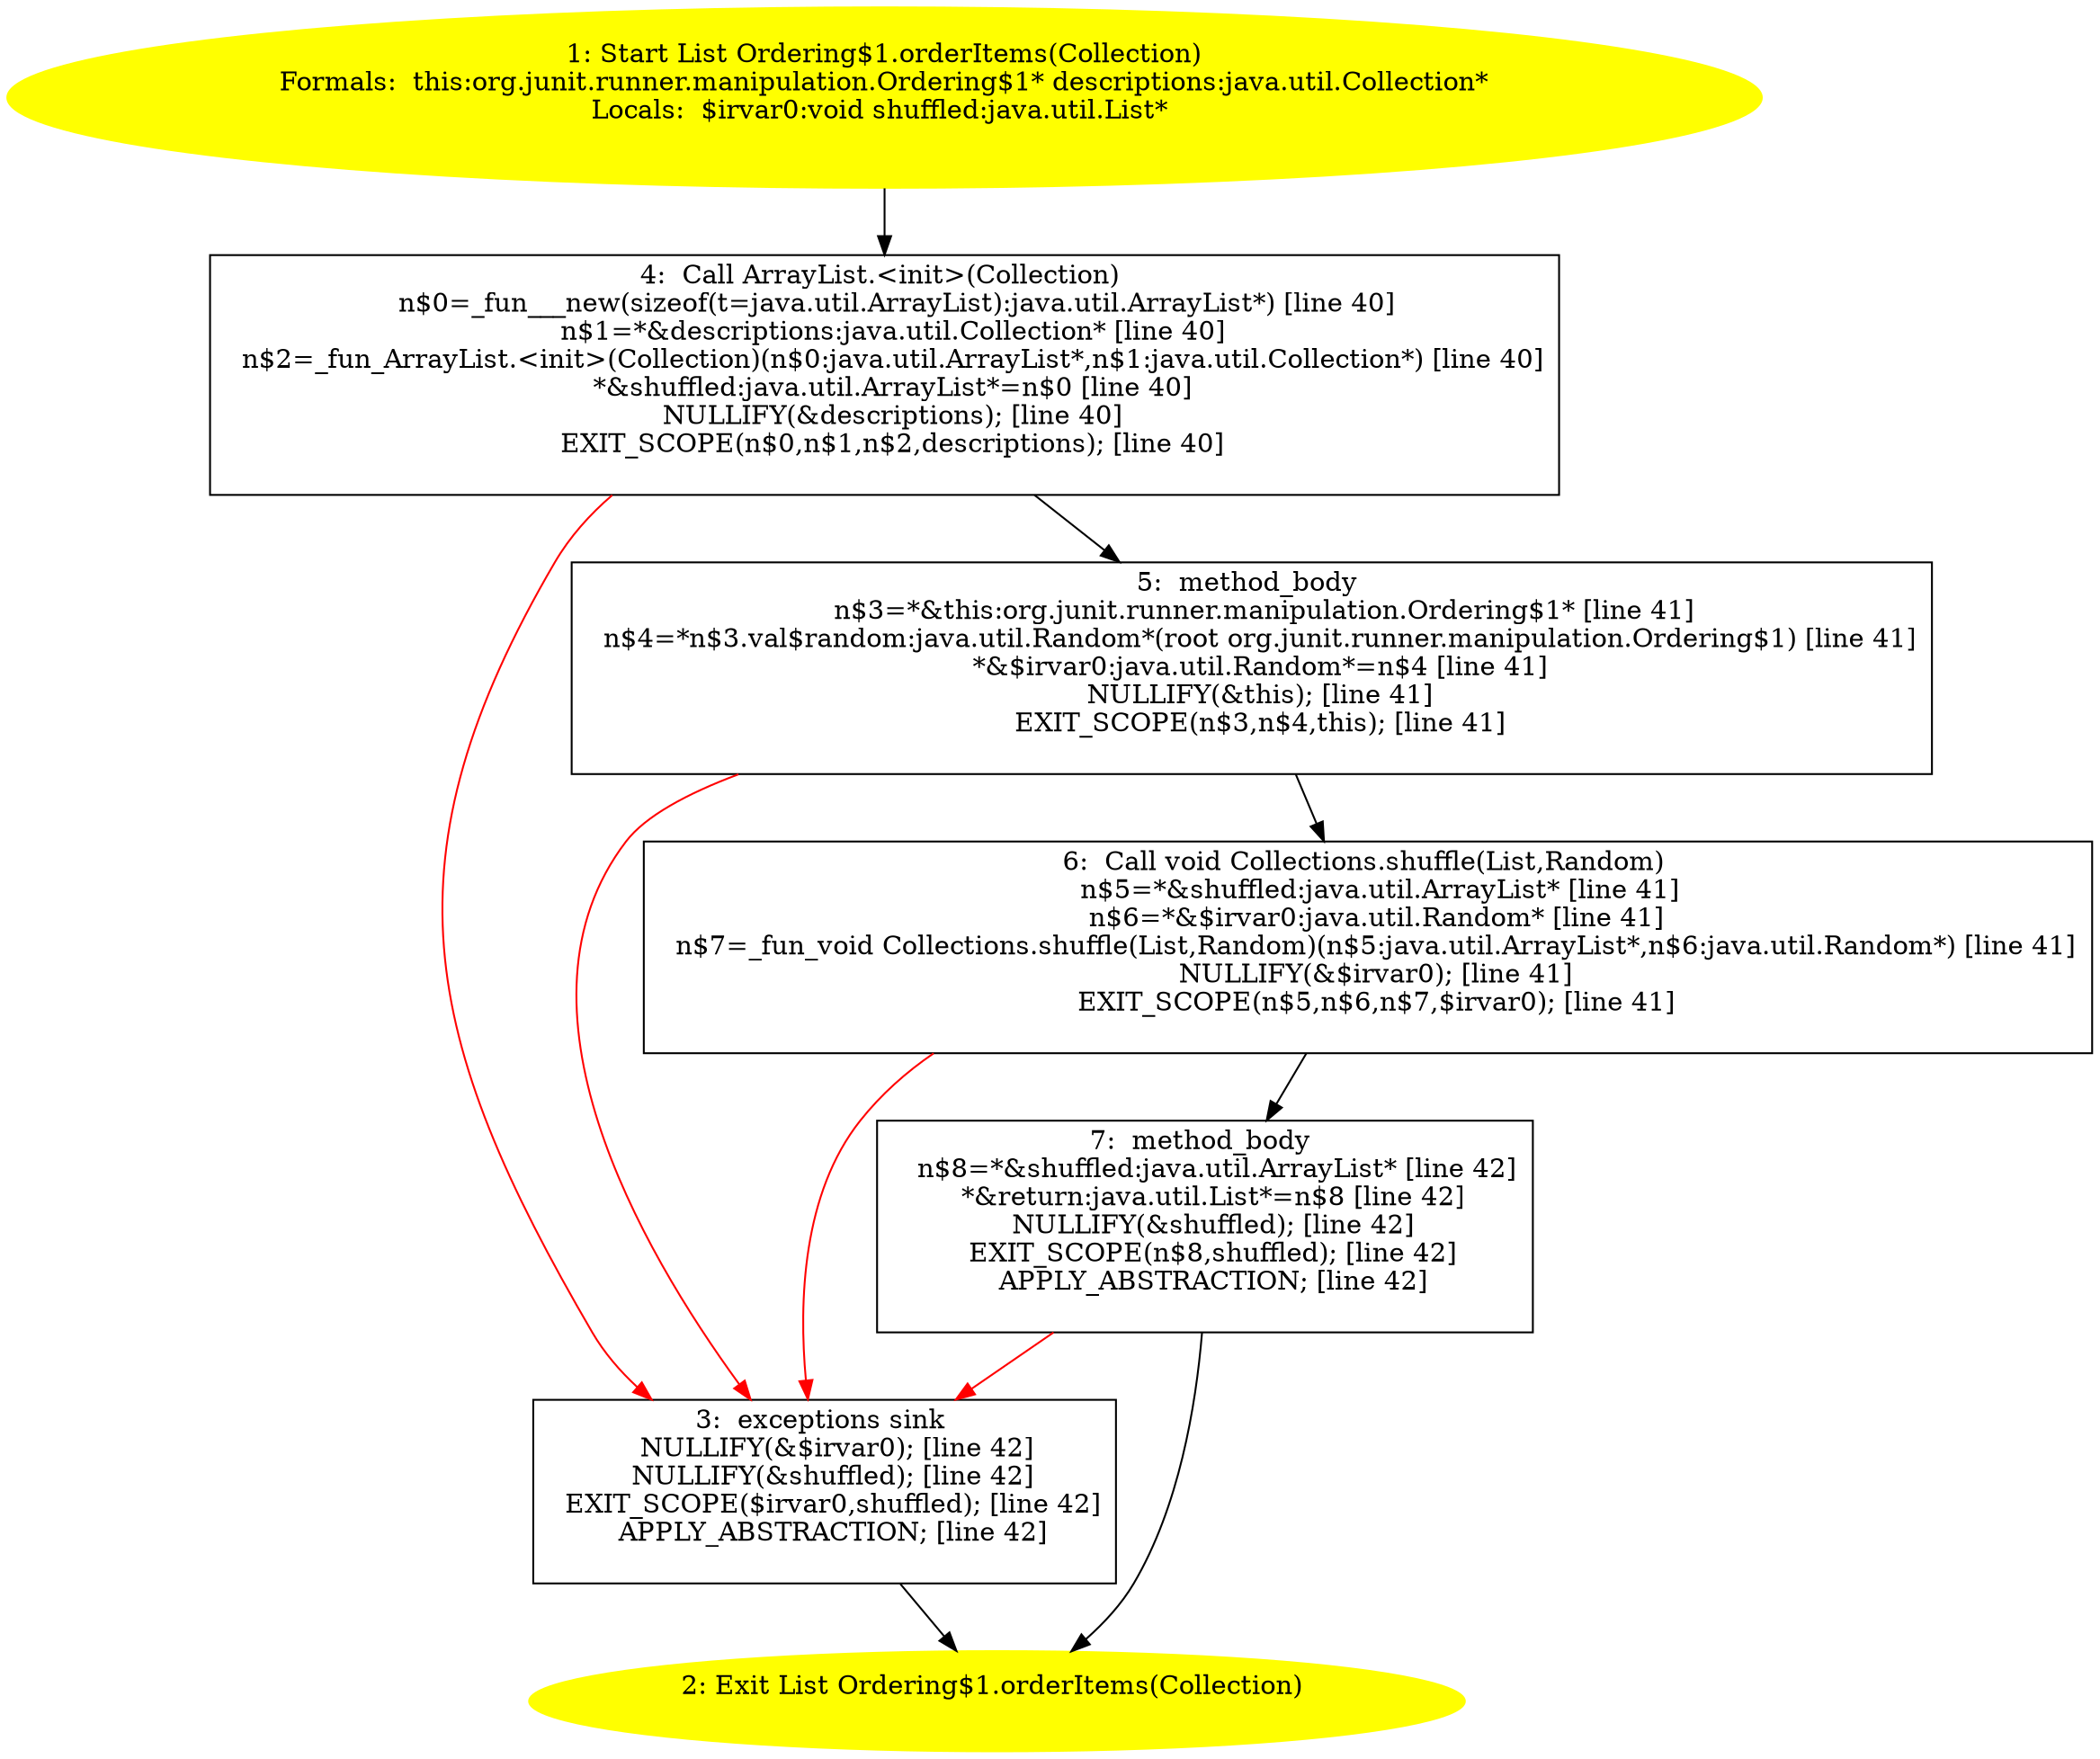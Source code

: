 /* @generated */
digraph cfg {
"org.junit.runner.manipulation.Ordering$1.orderItems(java.util.Collection):java.util.List.0fd908fc0950817e1703874c5b749a0a_1" [label="1: Start List Ordering$1.orderItems(Collection)\nFormals:  this:org.junit.runner.manipulation.Ordering$1* descriptions:java.util.Collection*\nLocals:  $irvar0:void shuffled:java.util.List* \n  " color=yellow style=filled]
	

	 "org.junit.runner.manipulation.Ordering$1.orderItems(java.util.Collection):java.util.List.0fd908fc0950817e1703874c5b749a0a_1" -> "org.junit.runner.manipulation.Ordering$1.orderItems(java.util.Collection):java.util.List.0fd908fc0950817e1703874c5b749a0a_4" ;
"org.junit.runner.manipulation.Ordering$1.orderItems(java.util.Collection):java.util.List.0fd908fc0950817e1703874c5b749a0a_2" [label="2: Exit List Ordering$1.orderItems(Collection) \n  " color=yellow style=filled]
	

"org.junit.runner.manipulation.Ordering$1.orderItems(java.util.Collection):java.util.List.0fd908fc0950817e1703874c5b749a0a_3" [label="3:  exceptions sink \n   NULLIFY(&$irvar0); [line 42]\n  NULLIFY(&shuffled); [line 42]\n  EXIT_SCOPE($irvar0,shuffled); [line 42]\n  APPLY_ABSTRACTION; [line 42]\n " shape="box"]
	

	 "org.junit.runner.manipulation.Ordering$1.orderItems(java.util.Collection):java.util.List.0fd908fc0950817e1703874c5b749a0a_3" -> "org.junit.runner.manipulation.Ordering$1.orderItems(java.util.Collection):java.util.List.0fd908fc0950817e1703874c5b749a0a_2" ;
"org.junit.runner.manipulation.Ordering$1.orderItems(java.util.Collection):java.util.List.0fd908fc0950817e1703874c5b749a0a_4" [label="4:  Call ArrayList.<init>(Collection) \n   n$0=_fun___new(sizeof(t=java.util.ArrayList):java.util.ArrayList*) [line 40]\n  n$1=*&descriptions:java.util.Collection* [line 40]\n  n$2=_fun_ArrayList.<init>(Collection)(n$0:java.util.ArrayList*,n$1:java.util.Collection*) [line 40]\n  *&shuffled:java.util.ArrayList*=n$0 [line 40]\n  NULLIFY(&descriptions); [line 40]\n  EXIT_SCOPE(n$0,n$1,n$2,descriptions); [line 40]\n " shape="box"]
	

	 "org.junit.runner.manipulation.Ordering$1.orderItems(java.util.Collection):java.util.List.0fd908fc0950817e1703874c5b749a0a_4" -> "org.junit.runner.manipulation.Ordering$1.orderItems(java.util.Collection):java.util.List.0fd908fc0950817e1703874c5b749a0a_5" ;
	 "org.junit.runner.manipulation.Ordering$1.orderItems(java.util.Collection):java.util.List.0fd908fc0950817e1703874c5b749a0a_4" -> "org.junit.runner.manipulation.Ordering$1.orderItems(java.util.Collection):java.util.List.0fd908fc0950817e1703874c5b749a0a_3" [color="red" ];
"org.junit.runner.manipulation.Ordering$1.orderItems(java.util.Collection):java.util.List.0fd908fc0950817e1703874c5b749a0a_5" [label="5:  method_body \n   n$3=*&this:org.junit.runner.manipulation.Ordering$1* [line 41]\n  n$4=*n$3.val$random:java.util.Random*(root org.junit.runner.manipulation.Ordering$1) [line 41]\n  *&$irvar0:java.util.Random*=n$4 [line 41]\n  NULLIFY(&this); [line 41]\n  EXIT_SCOPE(n$3,n$4,this); [line 41]\n " shape="box"]
	

	 "org.junit.runner.manipulation.Ordering$1.orderItems(java.util.Collection):java.util.List.0fd908fc0950817e1703874c5b749a0a_5" -> "org.junit.runner.manipulation.Ordering$1.orderItems(java.util.Collection):java.util.List.0fd908fc0950817e1703874c5b749a0a_6" ;
	 "org.junit.runner.manipulation.Ordering$1.orderItems(java.util.Collection):java.util.List.0fd908fc0950817e1703874c5b749a0a_5" -> "org.junit.runner.manipulation.Ordering$1.orderItems(java.util.Collection):java.util.List.0fd908fc0950817e1703874c5b749a0a_3" [color="red" ];
"org.junit.runner.manipulation.Ordering$1.orderItems(java.util.Collection):java.util.List.0fd908fc0950817e1703874c5b749a0a_6" [label="6:  Call void Collections.shuffle(List,Random) \n   n$5=*&shuffled:java.util.ArrayList* [line 41]\n  n$6=*&$irvar0:java.util.Random* [line 41]\n  n$7=_fun_void Collections.shuffle(List,Random)(n$5:java.util.ArrayList*,n$6:java.util.Random*) [line 41]\n  NULLIFY(&$irvar0); [line 41]\n  EXIT_SCOPE(n$5,n$6,n$7,$irvar0); [line 41]\n " shape="box"]
	

	 "org.junit.runner.manipulation.Ordering$1.orderItems(java.util.Collection):java.util.List.0fd908fc0950817e1703874c5b749a0a_6" -> "org.junit.runner.manipulation.Ordering$1.orderItems(java.util.Collection):java.util.List.0fd908fc0950817e1703874c5b749a0a_7" ;
	 "org.junit.runner.manipulation.Ordering$1.orderItems(java.util.Collection):java.util.List.0fd908fc0950817e1703874c5b749a0a_6" -> "org.junit.runner.manipulation.Ordering$1.orderItems(java.util.Collection):java.util.List.0fd908fc0950817e1703874c5b749a0a_3" [color="red" ];
"org.junit.runner.manipulation.Ordering$1.orderItems(java.util.Collection):java.util.List.0fd908fc0950817e1703874c5b749a0a_7" [label="7:  method_body \n   n$8=*&shuffled:java.util.ArrayList* [line 42]\n  *&return:java.util.List*=n$8 [line 42]\n  NULLIFY(&shuffled); [line 42]\n  EXIT_SCOPE(n$8,shuffled); [line 42]\n  APPLY_ABSTRACTION; [line 42]\n " shape="box"]
	

	 "org.junit.runner.manipulation.Ordering$1.orderItems(java.util.Collection):java.util.List.0fd908fc0950817e1703874c5b749a0a_7" -> "org.junit.runner.manipulation.Ordering$1.orderItems(java.util.Collection):java.util.List.0fd908fc0950817e1703874c5b749a0a_2" ;
	 "org.junit.runner.manipulation.Ordering$1.orderItems(java.util.Collection):java.util.List.0fd908fc0950817e1703874c5b749a0a_7" -> "org.junit.runner.manipulation.Ordering$1.orderItems(java.util.Collection):java.util.List.0fd908fc0950817e1703874c5b749a0a_3" [color="red" ];
}
